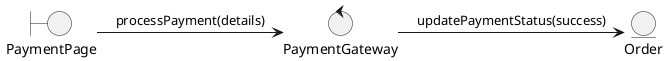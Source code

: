 @startuml
skinparam backgroundColor transparent
boundary PaymentPage
control PaymentGateway
entity Order

(PaymentPage) -> (PaymentGateway): processPayment(details)
(PaymentGateway) -> (Order): updatePaymentStatus(success)
@enduml
